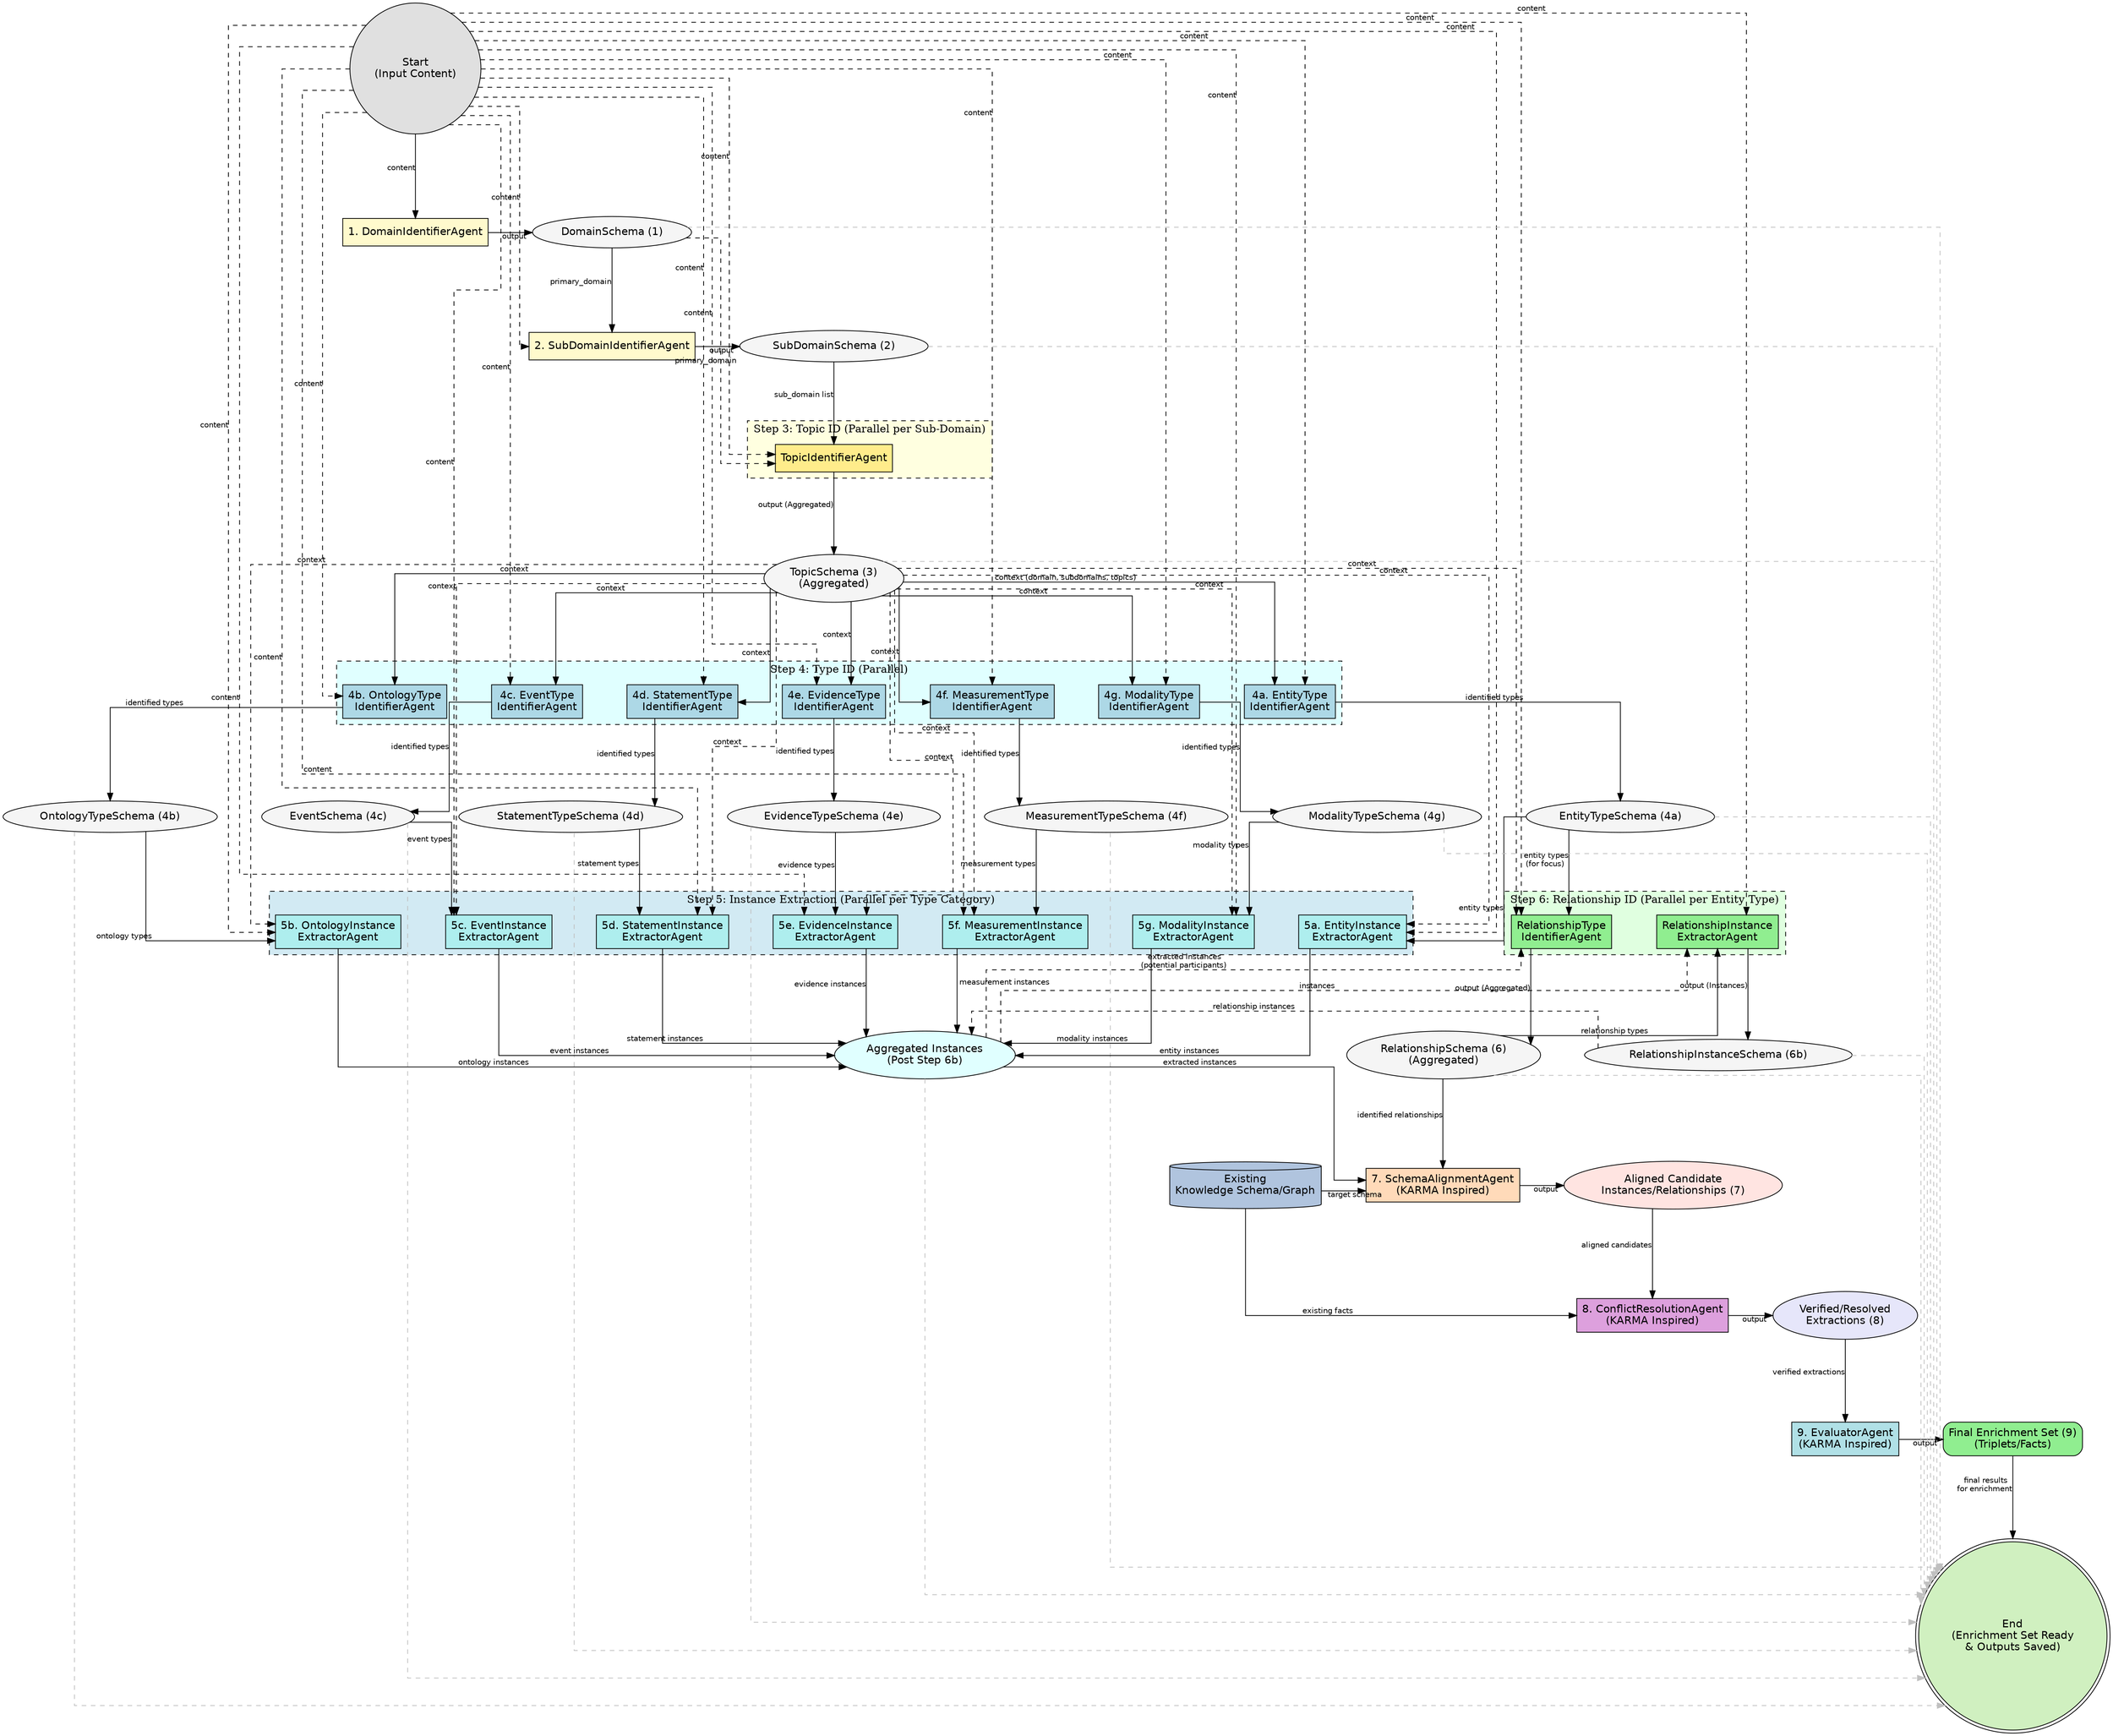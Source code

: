 digraph DocumentAnalysisWorkflow {
    rankdir=TB; // Top-to-Bottom layout
    splines=ortho; // Use orthogonal lines for potentially cleaner routing
    nodesep=0.8; // Increase separation between nodes vertically
    ranksep=1.5; // Increase separation between ranks (layers)

    node [fontname="Helvetica", margin=0.1]; // Default node style
    edge [fontname="Helvetica", fontsize=10]; // Default edge style

    // --- Style Definitions ---
    // Start/End Nodes
    node [shape=circle, style=filled, fillcolor="#E0E0E0"]; // Light Gray
    Start [label="Start\n(Input Content)"];
    End [label="End\n(Enrichment Set Ready\n& Outputs Saved)", shape=doublecircle, fillcolor="#D0F0C0"]; // Light Green tint

    // Agent Nodes - Grouped by Step Phase
    node [shape=box, style=filled];
    // Step 1-2 (Context Setup)
    Agent1 [label="1. DomainIdentifierAgent", fillcolor="#FFFACD"]; // LemonChiffon
    Agent2 [label="2. SubDomainIdentifierAgent", fillcolor="#FFFACD"];
    // Step 3 Agent (Topic Context) in subgraph
    // Step 4 Agents (Type ID) in subgraph
    // Step 5 Agents (Instance Extraction - NEW) in subgraph
    // Step 6 Agent (Relationship ID) in subgraph
    // Step 7-9 Agents (KARMA-inspired Enrichment)
    Agent7_SAA [label="7. SchemaAlignmentAgent\n(KARMA Inspired)", fillcolor="#FFDAB9"]; // PeachPuff
    Agent8_CRA [label="8. ConflictResolutionAgent\n(KARMA Inspired)", fillcolor="#DDA0DD"]; // Plum
    Agent9_EA [label="9. EvaluatorAgent\n(KARMA Inspired)", fillcolor="#B0E0E6"]; // PowderBlue

    // Data Nodes - Ellipses, distinct colors for intermediate vs. final enrichment data
    node [shape=ellipse, style=filled, fillcolor="#F5F5F5"]; // WhiteSmoke for intermediate outputs
    Data_Domain [label="DomainSchema (1)"];
    Data_SubDomains [label="SubDomainSchema (2)"];
    Data_Topics [label="TopicSchema (3)\n(Aggregated)"];
    Data_EntityTypes [label="EntityTypeSchema (4a)"];
    Data_OntologyTypes [label="OntologyTypeSchema (4b)"];
    Data_EventTypes [label="EventSchema (4c)"];
    Data_StatementTypes [label="StatementTypeSchema (4d)"];
    Data_EvidenceTypes [label="EvidenceTypeSchema (4e)"];
    Data_MeasurementTypes [label="MeasurementTypeSchema (4f)"];
    Data_ModalityTypes [label="ModalityTypeSchema (4g)"];
    Data_ExtractedInstances [label="Aggregated Instances\n(Post Step 6b)", fillcolor="#E0FFFF"]; // LightCyan for aggregated data
    Data_Relationships [label="RelationshipSchema (6)\n(Aggregated)"];
    Data_RelationshipInstances [label="RelationshipInstanceSchema (6b)"];

    // New Data Nodes for KARMA-inspired steps
    Data_ExistingSchemaGraph [label="Existing\nKnowledge Schema/Graph", shape=cylinder, fillcolor="#B0C4DE"]; // LightSteelBlue cylinder
    Data_AlignedCandidates [label="Aligned Candidate\nInstances/Relationships (7)", fillcolor="#FFE4E1"]; // MistyRose
    Data_VerifiedTriplets [label="Verified/Resolved\nExtractions (8)", fillcolor="#E6E6FA"]; // Lavender
    Data_FinalEnrichmentSet [label="Final Enrichment Set (9)\n(Triplets/Facts)", fillcolor="#90EE90", shape=Mrecord]; // LightGreen, record shape


    // --- Subgraphs for Parallel Steps ---

    subgraph cluster_step3 {
        label = "Step 3: Topic ID (Parallel per Sub-Domain)"; // Node label, keep 'label'
        style=dashed; bgcolor="#FFFFE0"; // LightYellow
        node [shape=box, style=filled, fillcolor="#FFEC8B"]; // LightGoldenrod
        Agent3 [label="TopicIdentifierAgent"]; // Node label, keep 'label'
    }

    subgraph cluster_step4 {
        label = "Step 4: Type ID (Parallel)"; // Node label, keep 'label'
        style=dashed; bgcolor="#E0FFFF"; // LightCyan background
        node [shape=box, style=filled, fillcolor="#ADD8E6"]; // LightBlue agents
        Agent4a [label="4a. EntityType\nIdentifierAgent"]; // Node label, keep 'label'
        Agent4b [label="4b. OntologyType\nIdentifierAgent"]; // Node label, keep 'label'
        Agent4c [label="4c. EventType\nIdentifierAgent"]; // Node label, keep 'label'
        Agent4d [label="4d. StatementType\nIdentifierAgent"]; // Node label, keep 'label'
        Agent4e [label="4e. EvidenceType\nIdentifierAgent"]; // Node label, keep 'label'
        Agent4f [label="4f. MeasurementType\nIdentifierAgent"]; // Node label, keep 'label'
        Agent4g [label="4g. ModalityType\nIdentifierAgent"]; // Node label, keep 'label'
    }

    // UPDATED Subgraph for Step 5 (Parallel Instance Extraction)
    subgraph cluster_step5_extraction {
        label = "Step 5: Instance Extraction (Parallel per Type Category)"; // Node label, keep 'label'
        style=dashed; bgcolor="#D2EAF3"; // Pale Blue background
        node [shape=box, style=filled, fillcolor="#AEEEEE"]; // Pale Turquoise agents
        Agent5a [label="5a. EntityInstance\nExtractorAgent"]; // Node label, keep 'label'
        Agent5b [label="5b. OntologyInstance\nExtractorAgent"]; // Node label, keep 'label'
        Agent5c [label="5c. EventInstance\nExtractorAgent"]; // Node label, keep 'label'
        Agent5d [label="5d. StatementInstance\nExtractorAgent"]; // Node label, keep 'label'
        Agent5e [label="5e. EvidenceInstance\nExtractorAgent"]; // Node label, keep 'label'
        Agent5f [label="5f. MeasurementInstance\nExtractorAgent"]; // Node label, keep 'label'
        Agent5g [label="5g. ModalityInstance\nExtractorAgent"]; // Node label, keep 'label'
    }


    subgraph cluster_step6 {
        label = "Step 6: Relationship ID (Parallel per Entity Type)"; // Node label, keep 'label'
        style=dashed; bgcolor="#E0FFE0"; // Honeydew
        node [shape=box, style=filled, fillcolor="#90EE90"]; // LightGreen
        Agent6_Rel [label="RelationshipType\nIdentifierAgent"]; // Node label, keep 'label'
        Agent6b_RelInst [label="RelationshipInstance\nExtractorAgent"]; // Node label
    }

     // Subgraph for Step 7 (Schema Alignment)
    subgraph cluster_step7 {
        label = "Step 7: Schema Alignment (KARMA Inspired)"; // Node label, keep 'label'
        style=dashed; bgcolor="#FFEFD5"; // PapayaWhip
        // Agent7_SAA node defined above
    }

     // Subgraph for Step 8 (Conflict Resolution)
    subgraph cluster_step8 {
        label = "Step 8: Conflict Resolution (KARMA Inspired)"; // Node label, keep 'label'
        style=dashed; bgcolor="#FFE4E1"; // MistyRose background
         // Agent8_CRA node defined above
    }

     // Subgraph for Step 9 (Evaluation)
    subgraph cluster_step9 {
        label = "Step 9: Evaluation & Filtering (KARMA Inspired)"; // Node label, keep 'label'
        style=dashed; bgcolor="#F0F8FF"; // AliceBlue background
        // Agent9_EA node defined above
    }


    // --- Workflow Edges ---
    edge [style=solid, color=black, constraint=true]; // Restore default edge style

    // Step 1 -> 2 -> 3 (Context Building)
    Start -> Agent1 [xlabel=" content"]; // USE xlabel
    Agent1 -> Data_Domain [xlabel=" output"]; // USE xlabel
    Data_Domain -> Agent2 [xlabel=" primary_domain"]; // USE xlabel
    Start -> Agent2 [xlabel=" content", style=dashed, constraint=false]; // USE xlabel
    Agent2 -> Data_SubDomains [xlabel=" output"]; // USE xlabel
    Data_SubDomains -> Agent3 [xlabel=" sub_domain list"]; // USE xlabel
    Data_Domain -> Agent3 [xlabel=" primary_domain", style=dashed, constraint=false]; // USE xlabel
    Start -> Agent3 [xlabel=" content", style=dashed, constraint=false]; // USE xlabel
    Agent3 -> Data_Topics [xlabel=" output (Aggregated)"]; // USE xlabel

    // Step 4 (Type Identification) -> Outputs
    Data_Topics -> Agent4a [xlabel=" context (domain, subdomains, topics)"]; // USE xlabel
    Start -> Agent4a [xlabel=" content", style=dashed, constraint=false]; // USE xlabel
    Agent4a -> Data_EntityTypes [xlabel=" identified types"]; // USE xlabel
    Data_Topics -> Agent4b [xlabel=" context"]; Start -> Agent4b [xlabel=" content", style=dashed, constraint=false]; // USE xlabel (x2)
    Agent4b -> Data_OntologyTypes [xlabel=" identified types"]; // USE xlabel
    Data_Topics -> Agent4c [xlabel=" context"]; Start -> Agent4c [xlabel=" content", style=dashed, constraint=false]; // USE xlabel (x2)
    Agent4c -> Data_EventTypes [xlabel=" identified types"]; // USE xlabel
    Data_Topics -> Agent4d [xlabel=" context"]; Start -> Agent4d [xlabel=" content", style=dashed, constraint=false]; // USE xlabel (x2)
    Agent4d -> Data_StatementTypes [xlabel=" identified types"]; // USE xlabel
    Data_Topics -> Agent4e [xlabel=" context"]; Start -> Agent4e [xlabel=" content", style=dashed, constraint=false]; // USE xlabel (x2)
    Agent4e -> Data_EvidenceTypes [xlabel=" identified types"]; // USE xlabel
    Data_Topics -> Agent4f [xlabel=" context"]; Start -> Agent4f [xlabel=" content", style=dashed, constraint=false]; // USE xlabel (x2)
    Agent4f -> Data_MeasurementTypes [xlabel=" identified types"]; // USE xlabel
    Data_Topics -> Agent4g [xlabel=" context"]; Start -> Agent4g [xlabel=" content", style=dashed, constraint=false]; // USE xlabel (x2)
    Agent4g -> Data_ModalityTypes [xlabel=" identified types"]; // USE xlabel

    // Step 5 (Instance Extraction - Parallel) -> Aggregated Instances (finalized after Step 6b)
    // Takes Type Schemas from Step 4 + Context + Content
    Data_EntityTypes -> Agent5a [xlabel=" entity types"]; // USE xlabel
    Data_Topics -> Agent5a [xlabel=" context", style=dashed, constraint=false]; // USE xlabel
    Start -> Agent5a [xlabel=" content", style=dashed, constraint=false]; // USE xlabel
    Agent5a -> Data_ExtractedInstances [xlabel=" entity instances"]; // USE xlabel

    Data_OntologyTypes -> Agent5b [xlabel=" ontology types"]; // USE xlabel
    Data_Topics -> Agent5b [xlabel=" context", style=dashed, constraint=false]; // USE xlabel
    Start -> Agent5b [xlabel=" content", style=dashed, constraint=false]; // USE xlabel
    Agent5b -> Data_ExtractedInstances [xlabel=" ontology instances"]; // USE xlabel

    Data_EventTypes -> Agent5c [xlabel=" event types"]; // USE xlabel
    Data_Topics -> Agent5c [xlabel=" context", style=dashed, constraint=false]; // USE xlabel
    Start -> Agent5c [xlabel=" content", style=dashed, constraint=false]; // USE xlabel
    Agent5c -> Data_ExtractedInstances [xlabel=" event instances"]; // USE xlabel

    Data_StatementTypes -> Agent5d [xlabel=" statement types"]; // USE xlabel
    Data_Topics -> Agent5d [xlabel=" context", style=dashed, constraint=false]; // USE xlabel
    Start -> Agent5d [xlabel=" content", style=dashed, constraint=false]; // USE xlabel
    Agent5d -> Data_ExtractedInstances [xlabel=" statement instances"]; // USE xlabel

    Data_EvidenceTypes -> Agent5e [xlabel=" evidence types"]; // USE xlabel
    Data_Topics -> Agent5e [xlabel=" context", style=dashed, constraint=false]; // USE xlabel
    Start -> Agent5e [xlabel=" content", style=dashed, constraint=false]; // USE xlabel
    Agent5e -> Data_ExtractedInstances [xlabel=" evidence instances"]; // USE xlabel

    Data_MeasurementTypes -> Agent5f [xlabel=" measurement types"]; // USE xlabel
    Data_Topics -> Agent5f [xlabel=" context", style=dashed, constraint=false]; // USE xlabel
    Start -> Agent5f [xlabel=" content", style=dashed, constraint=false]; // USE xlabel
    Agent5f -> Data_ExtractedInstances [xlabel=" measurement instances"]; // USE xlabel

    Data_ModalityTypes -> Agent5g [xlabel=" modality types"]; // USE xlabel
    Data_Topics -> Agent5g [xlabel=" context", style=dashed, constraint=false]; // USE xlabel
    Start -> Agent5g [xlabel=" content", style=dashed, constraint=false]; // USE xlabel
    Agent5g -> Data_ExtractedInstances [xlabel=" modality instances"]; // USE xlabel

    // Step 6 (Relationship ID - Parallel) -> Relationships
    // Takes Entity Types (from Step 4), Instances (from Step 5), Context, Content
    Data_EntityTypes -> Agent6_Rel [xlabel=" entity types\n(for focus)"]; // USE xlabel
    Data_ExtractedInstances -> Agent6_Rel [xlabel=" extracted instances\n(potential participants)", style=dashed, constraint=false]; // USE xlabel
    Data_Topics -> Agent6_Rel [xlabel=" context", style=dashed, constraint=false]; // USE xlabel
    Start -> Agent6_Rel [xlabel=" content", style=dashed, constraint=false]; // USE xlabel
    Agent6_Rel -> Data_Relationships [xlabel=" output (Aggregated)"]; // USE xlabel

    Data_Relationships -> Agent6b_RelInst [xlabel=" relationship types"]; // USE xlabel
    Data_ExtractedInstances -> Agent6b_RelInst [xlabel=" instances", style=dashed, constraint=false]; // USE xlabel
    Start -> Agent6b_RelInst [xlabel=" content", style=dashed, constraint=false]; // USE xlabel
    Agent6b_RelInst -> Data_RelationshipInstances [xlabel=" output (Instances)"]; // USE xlabel

    // Aggregation now occurs after relationship instance extraction
    Data_RelationshipInstances -> Data_ExtractedInstances [xlabel=" relationship instances", style=dashed, constraint=false];

    // Step 7 (Schema Alignment)
    Data_ExtractedInstances -> Agent7_SAA [xlabel=" extracted instances"]; // USE xlabel
    Data_Relationships -> Agent7_SAA [xlabel=" identified relationships"]; // USE xlabel
    Data_ExistingSchemaGraph -> Agent7_SAA [xlabel=" target schema"]; // USE xlabel
    Agent7_SAA -> Data_AlignedCandidates [xlabel=" output"]; // USE xlabel

    // Step 8 (Conflict Resolution)
    Data_AlignedCandidates -> Agent8_CRA [xlabel=" aligned candidates"]; // USE xlabel
    Data_ExistingSchemaGraph -> Agent8_CRA [xlabel=" existing facts"]; // USE xlabel
    Agent8_CRA -> Data_VerifiedTriplets [xlabel=" output"]; // USE xlabel

    // Step 9 (Evaluation)
    Data_VerifiedTriplets -> Agent9_EA [xlabel=" verified extractions"]; // USE xlabel
    Agent9_EA -> Data_FinalEnrichmentSet [xlabel=" output"]; // USE xlabel

    // Final Output (Enrichment Set) to End
    Data_FinalEnrichmentSet -> End [xlabel=" final results\nfor enrichment"]; // USE xlabel

    // Connections to End Node (Intermediate Outputs Saved) - Dashed Gray
    // No labels needed for these purely visual connections indicating output saving
    Data_Domain -> End [style=dashed, constraint=false, color=gray];
    Data_SubDomains -> End [style=dashed, constraint=false, color=gray];
    Data_Topics -> End [style=dashed, constraint=false, color=gray];
    Data_EntityTypes -> End [style=dashed, constraint=false, color=gray];
    Data_OntologyTypes -> End [style=dashed, constraint=false, color=gray];
    Data_EventTypes -> End [style=dashed, constraint=false, color=gray];
    Data_StatementTypes -> End [style=dashed, constraint=false, color=gray];
    Data_EvidenceTypes -> End [style=dashed, constraint=false, color=gray];
    Data_MeasurementTypes -> End [style=dashed, constraint=false, color=gray];
    Data_ModalityTypes -> End [style=dashed, constraint=false, color=gray];
    Data_ExtractedInstances -> End [style=dashed, constraint=false, color=gray];
    Data_Relationships -> End [style=dashed, constraint=false, color=gray];
    Data_RelationshipInstances -> End [style=dashed, constraint=false, color=gray];


     // --- Visual Rank Alignment Constraints ---
     // (These constraints help with visual layout and don't affect labels)
     { rank=same; Agent1; Data_Domain; }
     { rank=same; Agent2; Data_SubDomains; }
     { rank=same; Data_EntityTypes; Data_OntologyTypes; Data_EventTypes; Data_StatementTypes; Data_EvidenceTypes; Data_MeasurementTypes; Data_ModalityTypes; } // Align Step 4 outputs
     { rank=same; Agent7_SAA; Data_AlignedCandidates; Data_ExistingSchemaGraph;} // Align SAA and its output/input
     { rank=same; Agent8_CRA; Data_VerifiedTriplets; }
     { rank=same; Agent9_EA; Data_FinalEnrichmentSet; }

}